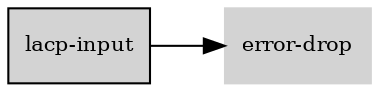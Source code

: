 digraph "lacp_input_subgraph" {
  rankdir=LR;
  node [shape=box, style=filled, fontsize=10, color=lightgray, fontcolor=black, fillcolor=lightgray];
  "lacp-input" [color=black, fontcolor=black, fillcolor=lightgray];
  edge [fontsize=8];
  "lacp-input" -> "error-drop";
}
